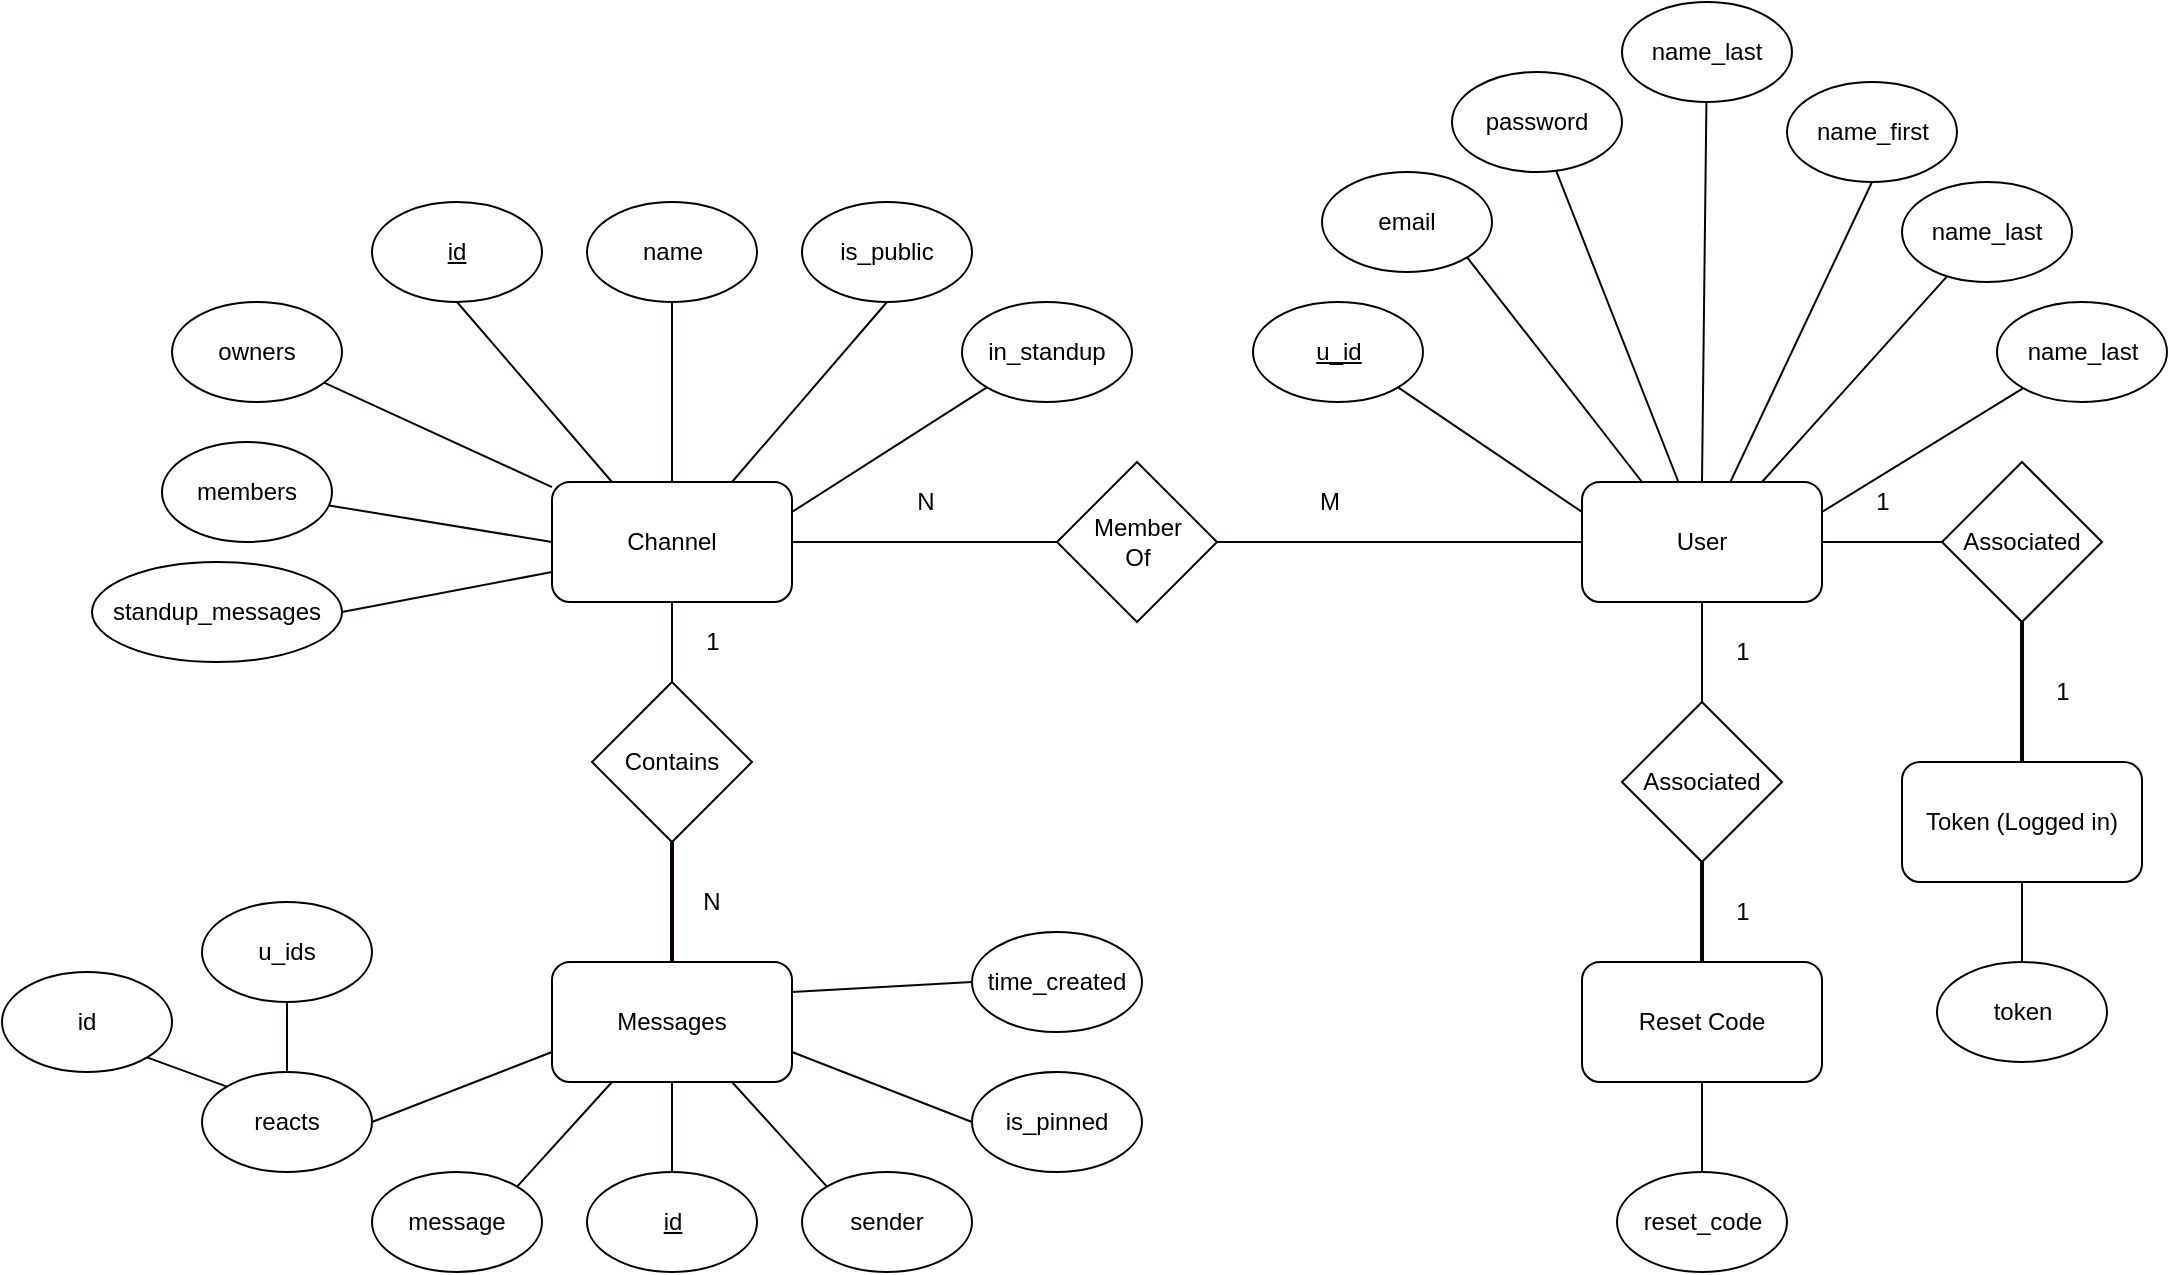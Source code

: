 <mxfile version="12.1.9" pages="1"><diagram id="Y934K68Ojy2pmI4zRYsj" name="Page-1"><mxGraphModel dx="2258" dy="1812" grid="1" gridSize="10" guides="1" tooltips="1" connect="1" arrows="1" fold="1" page="1" pageScale="1" pageWidth="850" pageHeight="1100" math="0" shadow="0"><root><mxCell id="0"/><mxCell id="1" parent="0"/><mxCell id="4RLnbgaXlAFTqV_P3m2C-43" style="edgeStyle=none;rounded=0;comic=0;jumpStyle=none;orthogonalLoop=1;jettySize=auto;html=1;shadow=0;endArrow=none;endFill=0;strokeColor=#120000;strokeWidth=1;" edge="1" parent="1" source="4RLnbgaXlAFTqV_P3m2C-1"><mxGeometry relative="1" as="geometry"><mxPoint x="165" y="280" as="targetPoint"/></mxGeometry></mxCell><mxCell id="4RLnbgaXlAFTqV_P3m2C-1" value="Channel" style="rounded=1;whiteSpace=wrap;html=1;align=center;fontStyle=0" vertex="1" parent="1"><mxGeometry x="105" y="180" width="120" height="60" as="geometry"/></mxCell><mxCell id="4RLnbgaXlAFTqV_P3m2C-23" style="edgeStyle=none;rounded=0;comic=0;jumpStyle=none;orthogonalLoop=1;jettySize=auto;html=1;entryX=0.5;entryY=0;entryDx=0;entryDy=0;shadow=0;endArrow=none;endFill=0;strokeColor=#120000;strokeWidth=1;" edge="1" parent="1" source="4RLnbgaXlAFTqV_P3m2C-6" target="4RLnbgaXlAFTqV_P3m2C-22"><mxGeometry relative="1" as="geometry"/></mxCell><mxCell id="4RLnbgaXlAFTqV_P3m2C-6" value="User" style="rounded=1;whiteSpace=wrap;html=1;align=center;" vertex="1" parent="1"><mxGeometry x="620" y="180" width="120" height="60" as="geometry"/></mxCell><mxCell id="4RLnbgaXlAFTqV_P3m2C-24" style="edgeStyle=none;rounded=0;comic=0;jumpStyle=none;orthogonalLoop=1;jettySize=auto;html=1;entryX=0.5;entryY=1;entryDx=0;entryDy=0;shadow=0;endArrow=none;endFill=0;strokeColor=#120000;strokeWidth=2;" edge="1" parent="1" source="4RLnbgaXlAFTqV_P3m2C-7" target="4RLnbgaXlAFTqV_P3m2C-22"><mxGeometry relative="1" as="geometry"/></mxCell><mxCell id="4RLnbgaXlAFTqV_P3m2C-7" value="Reset Code" style="rounded=1;whiteSpace=wrap;html=1;align=center;" vertex="1" parent="1"><mxGeometry x="620" y="420" width="120" height="60" as="geometry"/></mxCell><mxCell id="4RLnbgaXlAFTqV_P3m2C-8" value="Token (Logged in)" style="rounded=1;whiteSpace=wrap;html=1;align=center;" vertex="1" parent="1"><mxGeometry x="780" y="320" width="120" height="60" as="geometry"/></mxCell><mxCell id="4RLnbgaXlAFTqV_P3m2C-16" style="edgeStyle=none;rounded=0;comic=0;jumpStyle=none;orthogonalLoop=1;jettySize=auto;html=1;entryX=0;entryY=0.5;entryDx=0;entryDy=0;shadow=0;endArrow=none;endFill=0;strokeColor=#120000;strokeWidth=1;" edge="1" parent="1" target="4RLnbgaXlAFTqV_P3m2C-6"><mxGeometry relative="1" as="geometry"><mxPoint x="385" y="210" as="sourcePoint"/></mxGeometry></mxCell><mxCell id="4RLnbgaXlAFTqV_P3m2C-17" style="edgeStyle=none;rounded=0;comic=0;jumpStyle=none;orthogonalLoop=1;jettySize=auto;html=1;entryX=1;entryY=0.5;entryDx=0;entryDy=0;shadow=0;endArrow=none;endFill=0;strokeColor=#120000;strokeWidth=1;exitX=0;exitY=0.5;exitDx=0;exitDy=0;" edge="1" parent="1" source="4RLnbgaXlAFTqV_P3m2C-18" target="4RLnbgaXlAFTqV_P3m2C-1"><mxGeometry relative="1" as="geometry"><mxPoint x="305" y="210" as="sourcePoint"/></mxGeometry></mxCell><mxCell id="4RLnbgaXlAFTqV_P3m2C-18" value="Member&lt;br&gt;Of" style="rhombus;whiteSpace=wrap;html=1;align=center;" vertex="1" parent="1"><mxGeometry x="357.5" y="170" width="80" height="80" as="geometry"/></mxCell><mxCell id="4RLnbgaXlAFTqV_P3m2C-20" style="edgeStyle=none;rounded=0;comic=0;jumpStyle=none;orthogonalLoop=1;jettySize=auto;html=1;entryX=1;entryY=0.5;entryDx=0;entryDy=0;shadow=0;endArrow=none;endFill=0;strokeColor=#120000;strokeWidth=1;" edge="1" parent="1" source="4RLnbgaXlAFTqV_P3m2C-19" target="4RLnbgaXlAFTqV_P3m2C-6"><mxGeometry relative="1" as="geometry"/></mxCell><mxCell id="4RLnbgaXlAFTqV_P3m2C-21" style="edgeStyle=none;rounded=0;comic=0;jumpStyle=none;orthogonalLoop=1;jettySize=auto;html=1;entryX=0.5;entryY=0;entryDx=0;entryDy=0;shadow=0;endArrow=none;endFill=0;strokeColor=#120000;strokeWidth=2;" edge="1" parent="1" source="4RLnbgaXlAFTqV_P3m2C-19" target="4RLnbgaXlAFTqV_P3m2C-8"><mxGeometry relative="1" as="geometry"/></mxCell><mxCell id="4RLnbgaXlAFTqV_P3m2C-19" value="Associated" style="rhombus;whiteSpace=wrap;html=1;align=center;" vertex="1" parent="1"><mxGeometry x="800" y="170" width="80" height="80" as="geometry"/></mxCell><mxCell id="4RLnbgaXlAFTqV_P3m2C-22" value="Associated" style="rhombus;whiteSpace=wrap;html=1;align=center;" vertex="1" parent="1"><mxGeometry x="640" y="290" width="80" height="80" as="geometry"/></mxCell><mxCell id="4RLnbgaXlAFTqV_P3m2C-25" value="N" style="text;html=1;strokeColor=none;fillColor=none;align=center;verticalAlign=middle;whiteSpace=wrap;rounded=0;" vertex="1" parent="1"><mxGeometry x="271.5" y="180" width="40" height="20" as="geometry"/></mxCell><mxCell id="4RLnbgaXlAFTqV_P3m2C-26" value="M" style="text;html=1;strokeColor=none;fillColor=none;align=center;verticalAlign=middle;whiteSpace=wrap;rounded=0;" vertex="1" parent="1"><mxGeometry x="474" y="180" width="40" height="20" as="geometry"/></mxCell><mxCell id="4RLnbgaXlAFTqV_P3m2C-28" value="1" style="text;html=1;resizable=0;points=[];autosize=1;align=center;verticalAlign=top;spacingTop=-4;" vertex="1" parent="1"><mxGeometry x="760" y="180" width="20" height="20" as="geometry"/></mxCell><mxCell id="4RLnbgaXlAFTqV_P3m2C-29" value="1" style="text;html=1;resizable=0;points=[];autosize=1;align=center;verticalAlign=top;spacingTop=-4;" vertex="1" parent="1"><mxGeometry x="850" y="275" width="20" height="20" as="geometry"/></mxCell><mxCell id="4RLnbgaXlAFTqV_P3m2C-30" value="1" style="text;html=1;resizable=0;points=[];autosize=1;align=center;verticalAlign=top;spacingTop=-4;" vertex="1" parent="1"><mxGeometry x="690" y="255" width="20" height="20" as="geometry"/></mxCell><mxCell id="4RLnbgaXlAFTqV_P3m2C-31" value="1" style="text;html=1;resizable=0;points=[];autosize=1;align=center;verticalAlign=top;spacingTop=-4;" vertex="1" parent="1"><mxGeometry x="690" y="385" width="20" height="20" as="geometry"/></mxCell><mxCell id="4RLnbgaXlAFTqV_P3m2C-33" style="edgeStyle=none;rounded=0;comic=0;jumpStyle=none;orthogonalLoop=1;jettySize=auto;html=1;exitX=0.5;exitY=1;exitDx=0;exitDy=0;entryX=0.25;entryY=0;entryDx=0;entryDy=0;shadow=0;endArrow=none;endFill=0;strokeColor=#120000;strokeWidth=1;" edge="1" parent="1" source="4RLnbgaXlAFTqV_P3m2C-32" target="4RLnbgaXlAFTqV_P3m2C-1"><mxGeometry relative="1" as="geometry"/></mxCell><mxCell id="4RLnbgaXlAFTqV_P3m2C-32" value="&lt;u&gt;id&lt;/u&gt;" style="ellipse;whiteSpace=wrap;html=1;align=center;" vertex="1" parent="1"><mxGeometry x="15" y="40" width="85" height="50" as="geometry"/></mxCell><mxCell id="4RLnbgaXlAFTqV_P3m2C-40" style="edgeStyle=none;rounded=0;comic=0;jumpStyle=none;orthogonalLoop=1;jettySize=auto;html=1;exitX=0.5;exitY=1;exitDx=0;exitDy=0;entryX=0.5;entryY=0;entryDx=0;entryDy=0;shadow=0;endArrow=none;endFill=0;strokeColor=#120000;strokeWidth=1;" edge="1" parent="1" source="4RLnbgaXlAFTqV_P3m2C-34" target="4RLnbgaXlAFTqV_P3m2C-1"><mxGeometry relative="1" as="geometry"/></mxCell><mxCell id="4RLnbgaXlAFTqV_P3m2C-34" value="name" style="ellipse;whiteSpace=wrap;html=1;align=center;" vertex="1" parent="1"><mxGeometry x="122.5" y="40" width="85" height="50" as="geometry"/></mxCell><mxCell id="4RLnbgaXlAFTqV_P3m2C-41" style="edgeStyle=none;rounded=0;comic=0;jumpStyle=none;orthogonalLoop=1;jettySize=auto;html=1;exitX=0.5;exitY=1;exitDx=0;exitDy=0;entryX=0.75;entryY=0;entryDx=0;entryDy=0;shadow=0;endArrow=none;endFill=0;strokeColor=#120000;strokeWidth=1;" edge="1" parent="1" source="4RLnbgaXlAFTqV_P3m2C-36" target="4RLnbgaXlAFTqV_P3m2C-1"><mxGeometry relative="1" as="geometry"/></mxCell><mxCell id="4RLnbgaXlAFTqV_P3m2C-36" value="is_public" style="ellipse;whiteSpace=wrap;html=1;align=center;" vertex="1" parent="1"><mxGeometry x="230" y="40" width="85" height="50" as="geometry"/></mxCell><mxCell id="4RLnbgaXlAFTqV_P3m2C-42" style="edgeStyle=none;rounded=0;comic=0;jumpStyle=none;orthogonalLoop=1;jettySize=auto;html=1;exitX=0;exitY=1;exitDx=0;exitDy=0;entryX=1;entryY=0.25;entryDx=0;entryDy=0;shadow=0;endArrow=none;endFill=0;strokeColor=#120000;strokeWidth=1;" edge="1" parent="1" source="4RLnbgaXlAFTqV_P3m2C-37" target="4RLnbgaXlAFTqV_P3m2C-1"><mxGeometry relative="1" as="geometry"/></mxCell><mxCell id="4RLnbgaXlAFTqV_P3m2C-37" value="in_standup&lt;br&gt;" style="ellipse;whiteSpace=wrap;html=1;align=center;" vertex="1" parent="1"><mxGeometry x="310" y="90" width="85" height="50" as="geometry"/></mxCell><mxCell id="4RLnbgaXlAFTqV_P3m2C-39" style="edgeStyle=none;rounded=0;comic=0;jumpStyle=none;orthogonalLoop=1;jettySize=auto;html=1;exitX=1;exitY=0.5;exitDx=0;exitDy=0;entryX=0;entryY=0.75;entryDx=0;entryDy=0;shadow=0;endArrow=none;endFill=0;strokeColor=#120000;strokeWidth=1;" edge="1" parent="1" source="4RLnbgaXlAFTqV_P3m2C-38" target="4RLnbgaXlAFTqV_P3m2C-1"><mxGeometry relative="1" as="geometry"/></mxCell><mxCell id="4RLnbgaXlAFTqV_P3m2C-38" value="standup_messages" style="ellipse;whiteSpace=wrap;html=1;align=center;" vertex="1" parent="1"><mxGeometry x="-125" y="220" width="125" height="50" as="geometry"/></mxCell><mxCell id="4RLnbgaXlAFTqV_P3m2C-44" value="Contains" style="rhombus;whiteSpace=wrap;html=1;align=center;" vertex="1" parent="1"><mxGeometry x="125" y="280" width="80" height="80" as="geometry"/></mxCell><mxCell id="4RLnbgaXlAFTqV_P3m2C-46" style="edgeStyle=none;rounded=0;comic=0;jumpStyle=none;orthogonalLoop=1;jettySize=auto;html=1;entryX=0.5;entryY=1;entryDx=0;entryDy=0;shadow=0;endArrow=none;endFill=0;strokeColor=#120000;strokeWidth=2;" edge="1" parent="1" source="4RLnbgaXlAFTqV_P3m2C-45" target="4RLnbgaXlAFTqV_P3m2C-44"><mxGeometry relative="1" as="geometry"/></mxCell><mxCell id="4RLnbgaXlAFTqV_P3m2C-45" value="Messages" style="rounded=1;whiteSpace=wrap;html=1;align=center;" vertex="1" parent="1"><mxGeometry x="105" y="420" width="120" height="60" as="geometry"/></mxCell><mxCell id="4RLnbgaXlAFTqV_P3m2C-48" value="1" style="text;html=1;resizable=0;points=[];autosize=1;align=center;verticalAlign=top;spacingTop=-4;" vertex="1" parent="1"><mxGeometry x="175" y="250" width="20" height="20" as="geometry"/></mxCell><mxCell id="4RLnbgaXlAFTqV_P3m2C-49" value="N" style="text;html=1;strokeColor=none;fillColor=none;align=center;verticalAlign=middle;whiteSpace=wrap;rounded=0;" vertex="1" parent="1"><mxGeometry x="165" y="380" width="40" height="20" as="geometry"/></mxCell><mxCell id="4RLnbgaXlAFTqV_P3m2C-51" style="edgeStyle=none;rounded=0;comic=0;jumpStyle=none;orthogonalLoop=1;jettySize=auto;html=1;entryX=0.5;entryY=1;entryDx=0;entryDy=0;shadow=0;endArrow=none;endFill=0;strokeColor=#120000;strokeWidth=1;" edge="1" parent="1" source="4RLnbgaXlAFTqV_P3m2C-50" target="4RLnbgaXlAFTqV_P3m2C-45"><mxGeometry relative="1" as="geometry"/></mxCell><mxCell id="4RLnbgaXlAFTqV_P3m2C-50" value="&lt;u&gt;id&lt;/u&gt;" style="ellipse;whiteSpace=wrap;html=1;align=center;" vertex="1" parent="1"><mxGeometry x="122.5" y="525" width="85" height="50" as="geometry"/></mxCell><mxCell id="4RLnbgaXlAFTqV_P3m2C-64" style="edgeStyle=none;rounded=0;comic=0;jumpStyle=none;orthogonalLoop=1;jettySize=auto;html=1;exitX=0;exitY=0;exitDx=0;exitDy=0;entryX=0.75;entryY=1;entryDx=0;entryDy=0;shadow=0;endArrow=none;endFill=0;strokeColor=#120000;strokeWidth=1;" edge="1" parent="1" source="4RLnbgaXlAFTqV_P3m2C-55" target="4RLnbgaXlAFTqV_P3m2C-45"><mxGeometry relative="1" as="geometry"/></mxCell><mxCell id="4RLnbgaXlAFTqV_P3m2C-55" value="sender" style="ellipse;whiteSpace=wrap;html=1;align=center;" vertex="1" parent="1"><mxGeometry x="230" y="525" width="85" height="50" as="geometry"/></mxCell><mxCell id="4RLnbgaXlAFTqV_P3m2C-62" style="edgeStyle=none;rounded=0;comic=0;jumpStyle=none;orthogonalLoop=1;jettySize=auto;html=1;exitX=1;exitY=0;exitDx=0;exitDy=0;entryX=0.25;entryY=1;entryDx=0;entryDy=0;shadow=0;endArrow=none;endFill=0;strokeColor=#120000;strokeWidth=1;" edge="1" parent="1" source="4RLnbgaXlAFTqV_P3m2C-57" target="4RLnbgaXlAFTqV_P3m2C-45"><mxGeometry relative="1" as="geometry"/></mxCell><mxCell id="4RLnbgaXlAFTqV_P3m2C-57" value="message" style="ellipse;whiteSpace=wrap;html=1;align=center;" vertex="1" parent="1"><mxGeometry x="15" y="525" width="85" height="50" as="geometry"/></mxCell><mxCell id="4RLnbgaXlAFTqV_P3m2C-63" style="edgeStyle=none;rounded=0;comic=0;jumpStyle=none;orthogonalLoop=1;jettySize=auto;html=1;exitX=1;exitY=0.5;exitDx=0;exitDy=0;entryX=0;entryY=0.75;entryDx=0;entryDy=0;shadow=0;endArrow=none;endFill=0;strokeColor=#120000;strokeWidth=1;" edge="1" parent="1" source="4RLnbgaXlAFTqV_P3m2C-58" target="4RLnbgaXlAFTqV_P3m2C-45"><mxGeometry relative="1" as="geometry"/></mxCell><mxCell id="4RLnbgaXlAFTqV_P3m2C-71" style="edgeStyle=none;rounded=0;comic=0;jumpStyle=none;orthogonalLoop=1;jettySize=auto;html=1;exitX=0.5;exitY=0;exitDx=0;exitDy=0;entryX=0.5;entryY=1;entryDx=0;entryDy=0;shadow=0;endArrow=none;endFill=0;strokeColor=#120000;strokeWidth=1;" edge="1" parent="1" source="4RLnbgaXlAFTqV_P3m2C-58" target="4RLnbgaXlAFTqV_P3m2C-70"><mxGeometry relative="1" as="geometry"/></mxCell><mxCell id="4RLnbgaXlAFTqV_P3m2C-58" value="reacts" style="ellipse;whiteSpace=wrap;html=1;align=center;" vertex="1" parent="1"><mxGeometry x="-70" y="475" width="85" height="50" as="geometry"/></mxCell><mxCell id="4RLnbgaXlAFTqV_P3m2C-65" style="edgeStyle=none;rounded=0;comic=0;jumpStyle=none;orthogonalLoop=1;jettySize=auto;html=1;exitX=0;exitY=0.5;exitDx=0;exitDy=0;entryX=1;entryY=0.75;entryDx=0;entryDy=0;shadow=0;endArrow=none;endFill=0;strokeColor=#120000;strokeWidth=1;" edge="1" parent="1" source="4RLnbgaXlAFTqV_P3m2C-59" target="4RLnbgaXlAFTqV_P3m2C-45"><mxGeometry relative="1" as="geometry"/></mxCell><mxCell id="4RLnbgaXlAFTqV_P3m2C-59" value="is_pinned" style="ellipse;whiteSpace=wrap;html=1;align=center;" vertex="1" parent="1"><mxGeometry x="315" y="475" width="85" height="50" as="geometry"/></mxCell><mxCell id="4RLnbgaXlAFTqV_P3m2C-66" style="edgeStyle=none;rounded=0;comic=0;jumpStyle=none;orthogonalLoop=1;jettySize=auto;html=1;exitX=0;exitY=0.5;exitDx=0;exitDy=0;entryX=1;entryY=0.25;entryDx=0;entryDy=0;shadow=0;endArrow=none;endFill=0;strokeColor=#120000;strokeWidth=1;" edge="1" parent="1" source="4RLnbgaXlAFTqV_P3m2C-61" target="4RLnbgaXlAFTqV_P3m2C-45"><mxGeometry relative="1" as="geometry"/></mxCell><mxCell id="4RLnbgaXlAFTqV_P3m2C-61" value="time_created" style="ellipse;whiteSpace=wrap;html=1;align=center;" vertex="1" parent="1"><mxGeometry x="315" y="405" width="85" height="50" as="geometry"/></mxCell><mxCell id="4RLnbgaXlAFTqV_P3m2C-69" style="edgeStyle=none;rounded=0;comic=0;jumpStyle=none;orthogonalLoop=1;jettySize=auto;html=1;exitX=1;exitY=1;exitDx=0;exitDy=0;entryX=0;entryY=0;entryDx=0;entryDy=0;shadow=0;endArrow=none;endFill=0;strokeColor=#120000;strokeWidth=1;" edge="1" parent="1" source="4RLnbgaXlAFTqV_P3m2C-68" target="4RLnbgaXlAFTqV_P3m2C-58"><mxGeometry relative="1" as="geometry"/></mxCell><mxCell id="4RLnbgaXlAFTqV_P3m2C-68" value="id" style="ellipse;whiteSpace=wrap;html=1;align=center;" vertex="1" parent="1"><mxGeometry x="-170" y="425" width="85" height="50" as="geometry"/></mxCell><mxCell id="4RLnbgaXlAFTqV_P3m2C-70" value="u_ids" style="ellipse;whiteSpace=wrap;html=1;align=center;" vertex="1" parent="1"><mxGeometry x="-70" y="390" width="85" height="50" as="geometry"/></mxCell><mxCell id="4RLnbgaXlAFTqV_P3m2C-73" style="edgeStyle=none;rounded=0;comic=0;jumpStyle=none;orthogonalLoop=1;jettySize=auto;html=1;entryX=0.5;entryY=1;entryDx=0;entryDy=0;shadow=0;endArrow=none;endFill=0;strokeColor=#120000;strokeWidth=1;" edge="1" parent="1" source="4RLnbgaXlAFTqV_P3m2C-72" target="4RLnbgaXlAFTqV_P3m2C-8"><mxGeometry relative="1" as="geometry"/></mxCell><mxCell id="4RLnbgaXlAFTqV_P3m2C-72" value="token" style="ellipse;whiteSpace=wrap;html=1;align=center;" vertex="1" parent="1"><mxGeometry x="797.5" y="420" width="85" height="50" as="geometry"/></mxCell><mxCell id="4RLnbgaXlAFTqV_P3m2C-75" style="edgeStyle=none;rounded=0;comic=0;jumpStyle=none;orthogonalLoop=1;jettySize=auto;html=1;entryX=0.5;entryY=1;entryDx=0;entryDy=0;shadow=0;endArrow=none;endFill=0;strokeColor=#120000;strokeWidth=1;" edge="1" parent="1" source="4RLnbgaXlAFTqV_P3m2C-74" target="4RLnbgaXlAFTqV_P3m2C-7"><mxGeometry relative="1" as="geometry"/></mxCell><mxCell id="4RLnbgaXlAFTqV_P3m2C-74" value="reset_code" style="ellipse;whiteSpace=wrap;html=1;align=center;" vertex="1" parent="1"><mxGeometry x="637.5" y="525" width="85" height="50" as="geometry"/></mxCell><mxCell id="4RLnbgaXlAFTqV_P3m2C-77" style="edgeStyle=none;rounded=0;comic=0;jumpStyle=none;orthogonalLoop=1;jettySize=auto;html=1;exitX=1;exitY=1;exitDx=0;exitDy=0;entryX=0;entryY=0.25;entryDx=0;entryDy=0;shadow=0;endArrow=none;endFill=0;strokeColor=#120000;strokeWidth=1;" edge="1" parent="1" source="4RLnbgaXlAFTqV_P3m2C-76" target="4RLnbgaXlAFTqV_P3m2C-6"><mxGeometry relative="1" as="geometry"/></mxCell><mxCell id="4RLnbgaXlAFTqV_P3m2C-76" value="&lt;u&gt;u_id&lt;/u&gt;" style="ellipse;whiteSpace=wrap;html=1;align=center;" vertex="1" parent="1"><mxGeometry x="455.5" y="90" width="85" height="50" as="geometry"/></mxCell><mxCell id="4RLnbgaXlAFTqV_P3m2C-94" style="edgeStyle=none;rounded=0;comic=0;jumpStyle=none;orthogonalLoop=1;jettySize=auto;html=1;shadow=0;endArrow=none;endFill=0;strokeColor=#120000;strokeWidth=1;" edge="1" parent="1" source="4RLnbgaXlAFTqV_P3m2C-79" target="4RLnbgaXlAFTqV_P3m2C-6"><mxGeometry relative="1" as="geometry"><mxPoint x="650" y="180" as="targetPoint"/></mxGeometry></mxCell><mxCell id="4RLnbgaXlAFTqV_P3m2C-79" value="password" style="ellipse;whiteSpace=wrap;html=1;align=center;" vertex="1" parent="1"><mxGeometry x="555" y="-25" width="85" height="50" as="geometry"/></mxCell><mxCell id="4RLnbgaXlAFTqV_P3m2C-93" style="edgeStyle=none;rounded=0;comic=0;jumpStyle=none;orthogonalLoop=1;jettySize=auto;html=1;exitX=1;exitY=1;exitDx=0;exitDy=0;entryX=0.25;entryY=0;entryDx=0;entryDy=0;shadow=0;endArrow=none;endFill=0;strokeColor=#120000;strokeWidth=1;" edge="1" parent="1" source="4RLnbgaXlAFTqV_P3m2C-80" target="4RLnbgaXlAFTqV_P3m2C-6"><mxGeometry relative="1" as="geometry"/></mxCell><mxCell id="4RLnbgaXlAFTqV_P3m2C-80" value="email" style="ellipse;whiteSpace=wrap;html=1;align=center;" vertex="1" parent="1"><mxGeometry x="490" y="25" width="85" height="50" as="geometry"/></mxCell><mxCell id="4RLnbgaXlAFTqV_P3m2C-95" style="edgeStyle=none;rounded=0;comic=0;jumpStyle=none;orthogonalLoop=1;jettySize=auto;html=1;exitX=0.5;exitY=1;exitDx=0;exitDy=0;shadow=0;endArrow=none;endFill=0;strokeColor=#120000;strokeWidth=1;" edge="1" parent="1" source="4RLnbgaXlAFTqV_P3m2C-81" target="4RLnbgaXlAFTqV_P3m2C-6"><mxGeometry relative="1" as="geometry"/></mxCell><mxCell id="4RLnbgaXlAFTqV_P3m2C-81" value="name_first" style="ellipse;whiteSpace=wrap;html=1;align=center;" vertex="1" parent="1"><mxGeometry x="722.5" y="-20" width="85" height="50" as="geometry"/></mxCell><mxCell id="4RLnbgaXlAFTqV_P3m2C-96" style="edgeStyle=none;rounded=0;comic=0;jumpStyle=none;orthogonalLoop=1;jettySize=auto;html=1;entryX=0.75;entryY=0;entryDx=0;entryDy=0;shadow=0;endArrow=none;endFill=0;strokeColor=#120000;strokeWidth=1;" edge="1" parent="1" source="4RLnbgaXlAFTqV_P3m2C-82" target="4RLnbgaXlAFTqV_P3m2C-6"><mxGeometry relative="1" as="geometry"/></mxCell><mxCell id="4RLnbgaXlAFTqV_P3m2C-82" value="name_last" style="ellipse;whiteSpace=wrap;html=1;align=center;" vertex="1" parent="1"><mxGeometry x="780" y="30" width="85" height="50" as="geometry"/></mxCell><mxCell id="4RLnbgaXlAFTqV_P3m2C-97" style="edgeStyle=none;rounded=0;comic=0;jumpStyle=none;orthogonalLoop=1;jettySize=auto;html=1;entryX=1;entryY=0.25;entryDx=0;entryDy=0;shadow=0;endArrow=none;endFill=0;strokeColor=#120000;strokeWidth=1;" edge="1" parent="1" source="4RLnbgaXlAFTqV_P3m2C-88" target="4RLnbgaXlAFTqV_P3m2C-6"><mxGeometry relative="1" as="geometry"/></mxCell><mxCell id="4RLnbgaXlAFTqV_P3m2C-88" value="name_last" style="ellipse;whiteSpace=wrap;html=1;align=center;" vertex="1" parent="1"><mxGeometry x="827.5" y="90" width="85" height="50" as="geometry"/></mxCell><mxCell id="4RLnbgaXlAFTqV_P3m2C-90" style="edgeStyle=none;rounded=0;comic=0;jumpStyle=none;orthogonalLoop=1;jettySize=auto;html=1;entryX=0.5;entryY=0;entryDx=0;entryDy=0;shadow=0;endArrow=none;endFill=0;strokeColor=#120000;strokeWidth=1;" edge="1" parent="1" source="4RLnbgaXlAFTqV_P3m2C-89" target="4RLnbgaXlAFTqV_P3m2C-6"><mxGeometry relative="1" as="geometry"/></mxCell><mxCell id="4RLnbgaXlAFTqV_P3m2C-89" value="name_last" style="ellipse;whiteSpace=wrap;html=1;align=center;" vertex="1" parent="1"><mxGeometry x="640" y="-60" width="85" height="50" as="geometry"/></mxCell><mxCell id="4RLnbgaXlAFTqV_P3m2C-100" style="edgeStyle=none;rounded=0;comic=0;jumpStyle=none;orthogonalLoop=1;jettySize=auto;html=1;shadow=0;endArrow=none;endFill=0;strokeColor=#120000;strokeWidth=1;" edge="1" parent="1" source="4RLnbgaXlAFTqV_P3m2C-99" target="4RLnbgaXlAFTqV_P3m2C-1"><mxGeometry relative="1" as="geometry"/></mxCell><mxCell id="4RLnbgaXlAFTqV_P3m2C-99" value="owners" style="ellipse;whiteSpace=wrap;html=1;align=center;" vertex="1" parent="1"><mxGeometry x="-85" y="90" width="85" height="50" as="geometry"/></mxCell><mxCell id="4RLnbgaXlAFTqV_P3m2C-102" style="edgeStyle=none;rounded=0;comic=0;jumpStyle=none;orthogonalLoop=1;jettySize=auto;html=1;entryX=0;entryY=0.5;entryDx=0;entryDy=0;shadow=0;endArrow=none;endFill=0;strokeColor=#120000;strokeWidth=1;" edge="1" parent="1" source="4RLnbgaXlAFTqV_P3m2C-101" target="4RLnbgaXlAFTqV_P3m2C-1"><mxGeometry relative="1" as="geometry"/></mxCell><mxCell id="4RLnbgaXlAFTqV_P3m2C-101" value="members" style="ellipse;whiteSpace=wrap;html=1;align=center;" vertex="1" parent="1"><mxGeometry x="-90" y="160" width="85" height="50" as="geometry"/></mxCell></root></mxGraphModel></diagram></mxfile>https://www.draw.io/?lightbox=1&highlight=0000ff&edit=_blank&layers=1&nav=1&title=ER.drawio#R7V1bd9o4EP41OWf3ITm%2B2zwmdNt9SNqe3rZ94jiggLvGYm3RJP31KwULbI1IDAZrTJuXYNkY82m%2BmdFcxJk7nD%2B8yePF7IZOSHrmWJOHM%2FfVmePYYRjwf2LksRwJQmc1Ms2TSTm2GfiY%2FCTloFWOLpMJKWoXMkpTlizqg2OaZWTMamNxntP7%2BmV3NK1%2F6iKeEjDwcRyncPSfZMJmq9HItzbjf5NkOpOfbFvlmXksLy4Hilk8ofeVIfevM3eYU8pWr%2BYPQ5IK9CQuq%2Fe93nJ2%2FWA5yViTN3gfrrPbafw1vXz96b8vo%2Ffu3Bmee275cOxRfmMy4QCUhxnN%2BL%2BrnC6zCRH3sfjRmM6Tcfn6%2B3K%2BUC6mOZvRKc3i9JrSBR%2B3xXWEscdyduMlo3xoxuZpeXYNjbglySaXYuI2d%2BQjr5M0Lc8XLKf%2FkiFNaf70wK7tWPxvfUZOk7gxxKiEraDLfEyeAaa8ToBReWOJ7BtC54Tlj%2FyCnKQxS37UpSUuhW66vm791vc04Y%2FiWJIhgb96S8kPJ7Lqt2BxPiWsfNdmdvmLymNshp7mfIf5Lx%2F4R5wuy68wnMWcSSkQi40MCGDvZwkjHxfxE4b3nPv1CY3TZJrx12OOO%2BHTdHVHMyblxNo6Kz9IzsjDs3jLs1YdN1vidr8hqS2ZN6sQNLC2T1EN3F2RdFAwiSOaP34Vt7zw5eG3NbH4wauH2tGjJBU%2BBpaWY0WA54B3Dk3VVnIQAEZ9LjgFDkunAzAokOzAwyAPM4NsEwxyWjEo7CeDQsCgD6QgwmgOuX%2BJn0meY5pJEUDwExeqjA%2F9cU2nUw4Wv0H2Jz4ow6gOpWscSjvApZRqRn2jobo26%2BQhYV8rryuPw482TyMO5MNslY8XFVSg1U9NvPiopSLTe%2B2%2BWxfT9WpV3mL1YMfz2kNUQmkjE0rrEELZULYaSG9HS0lXWRJ1LpTQ6tyQ%2Ba3wfYOU43N1K15Nxat3d9D0zOj8dlmYMTtu5NZ94QE0O5HG6qiL9cO5whYA6DfBW5F10MrUmHKF198PhxxgCCq0WxI1loMIlRzIx67o1suioOMkZsKZx6RLI0uJK4SmdanTG%2BwCT%2FErjdshH2D3FkDGvxyrY1Pnckn3O851ZQhgKKBKxnF6WZ6YJ5OJ%2BBjtZNTV3gHgdyKvDr8F4fc08DtHgx8GE29OF35fjUgOfMPwQ48W2mMIf06K5Gd8W%2BY63KuF8Lifns2%2FOvNfCeC5iS1W1larStR5YMJQXxUc%2FySbfnqy2ufegSIugQK6JgysC7gcD3Ro6k4O9HX6WCqaEEp6p6DLeMYpgx4MFNB906DD5OvJg%2B5GpkHHkaaVkap1dOpb5Yw%2BUlVZhTnml2HtluNu6ZN3HztrJzxwKSGDW0sZ2%2BI3KIf4R6xHodClabIotvlWR15n2PVIoadZZfiQk%2F6xOOnhiHa142TvKen1k5IeoGQWz2GW2CzfHOcCGeVwBBbbUS7sPeea1jgh4xwMSyTFaLG8Tbl8oCKeoyRqjdPOQUW7PUhXY9zFwFyuV3zMe5InfGKEtLRM5rpNa6WQMRHWSiXZqGBxNlkuYN4VFznPA9UqauPdXfLTHWDi5y7FNdsYGvYwWesaq6xoJzwwXFwycTQnRRFPSYGMgLaj8E9bbtepgYTu%2FJBmLE4yiJ3RVB2AThM37zRV5yErVOx99bTnN9RCUmaRqCEP5mxvtqkf4wW%2Fah%2BP%2Bdpp7xdI%2Btmhorx8w0k%2FDyb9TrjOQG36czW2o9NEt48jGoTJdrTzYCWfXrYdPirbIZ%2B79wkOEHD1HZh47HRpGeDobtujRP5ovlmF8IPaqvUFwu8f%2B2HLy0tn8Pbn8Nvn6Pv17fcveXQuV5EGuKov5OdO0EXgBK4VelEQeqFTr0rzXedClOl4lh1aQSSLlF6o8oefArrWwvqNjtx5HqAKhdZCLQ0DLUoavo9mqmnUE5uZgmHPMsKCzAxhs0Goil9%2B1fCm3zS8iYx1IY5VgjZn3Fhn915lNxUe2XaBRHh8GFbJSTxm2ELioeIVaSpzu1XZPirS7aOyle7BXqrspm1jyFS2D%2BNqolIjyTJN65PZSo0QrNg13TfdUg9HRuWA1HN6SL3A3PK8nfTA6n6WzMlozM2ervHQKPtcW62TMm320BZi7FUo1UPaNfUzfVyd0gH0MxNkZDu3VSfTdFwghGH%2F5SiZIPfNXdPVYiGOcMrpLG7l3sA9251BPnbV1Jf7rWHTPeEgVDsRNBUX3bIIxwr3hFjUtJMnxMUiWPqXi30fR2Pdro9GWRS4KouMh%2FZDHFvC7ewwY%2BRP064cXHtFhbArB9RuCK8Of%2FWGuhHIuWkTNUBRu4GRKsa2VdMXNQTKxhp2x9vphzDeuoiL4p7m2PxAW6WYYfs1wLGWahHw6X0HeNS0aBGX3Ytg8ILM4wT%2BgoVZl1GpBTl3TRMOx7Jrjw5wjNRpmqRARh2YoxCbJ4zukrxguPgTWSEynxBHdvCEdkOImkb%2FkJEIRv9mcSbaSQ5HoElczNZtWodgkxpKN00mHNGLE0qbR03zd8jIBNN3TxYpjdEZJOWnSkwno9Y%2FPPg7SKEql6ZBClzbCQxgLIHeZyTHlpWN6gsb8zxwMPBgW8F6D02JbTVd3eAi0Pq5a20i4hdJsFFI2STVDrrj0HMdcRXc3t232YAjp4zPNxW4iXWbBA0gpMFxe8naQNmsvcO98rWgwWUAlDLAZ%2F1SzlI2eL0YRO4LekPbE7lfp01Vw2gJfdw2y0A%2F7ZVp9TXTKsfa%2FrKXEhdf%2FwDdru2VvrKvuhMeLROhRRt2yDXZxcLchgqtdIEvm2Cf0QXH2lBBL%2BswJk1badBDKEzFUetwwyI9Rm5LhflcQ%2FluTldzLVfVXs%2FMvCn15YB9D2wZntq5Pxw0ZNiucqsjqzAbFgS1EZB9W08PaQJ3yrCZEiJP2Z7GlqmrnW2gkvMKlPvsLT%2F8MKeUVS%2FnGnN2QydEXPE%2F